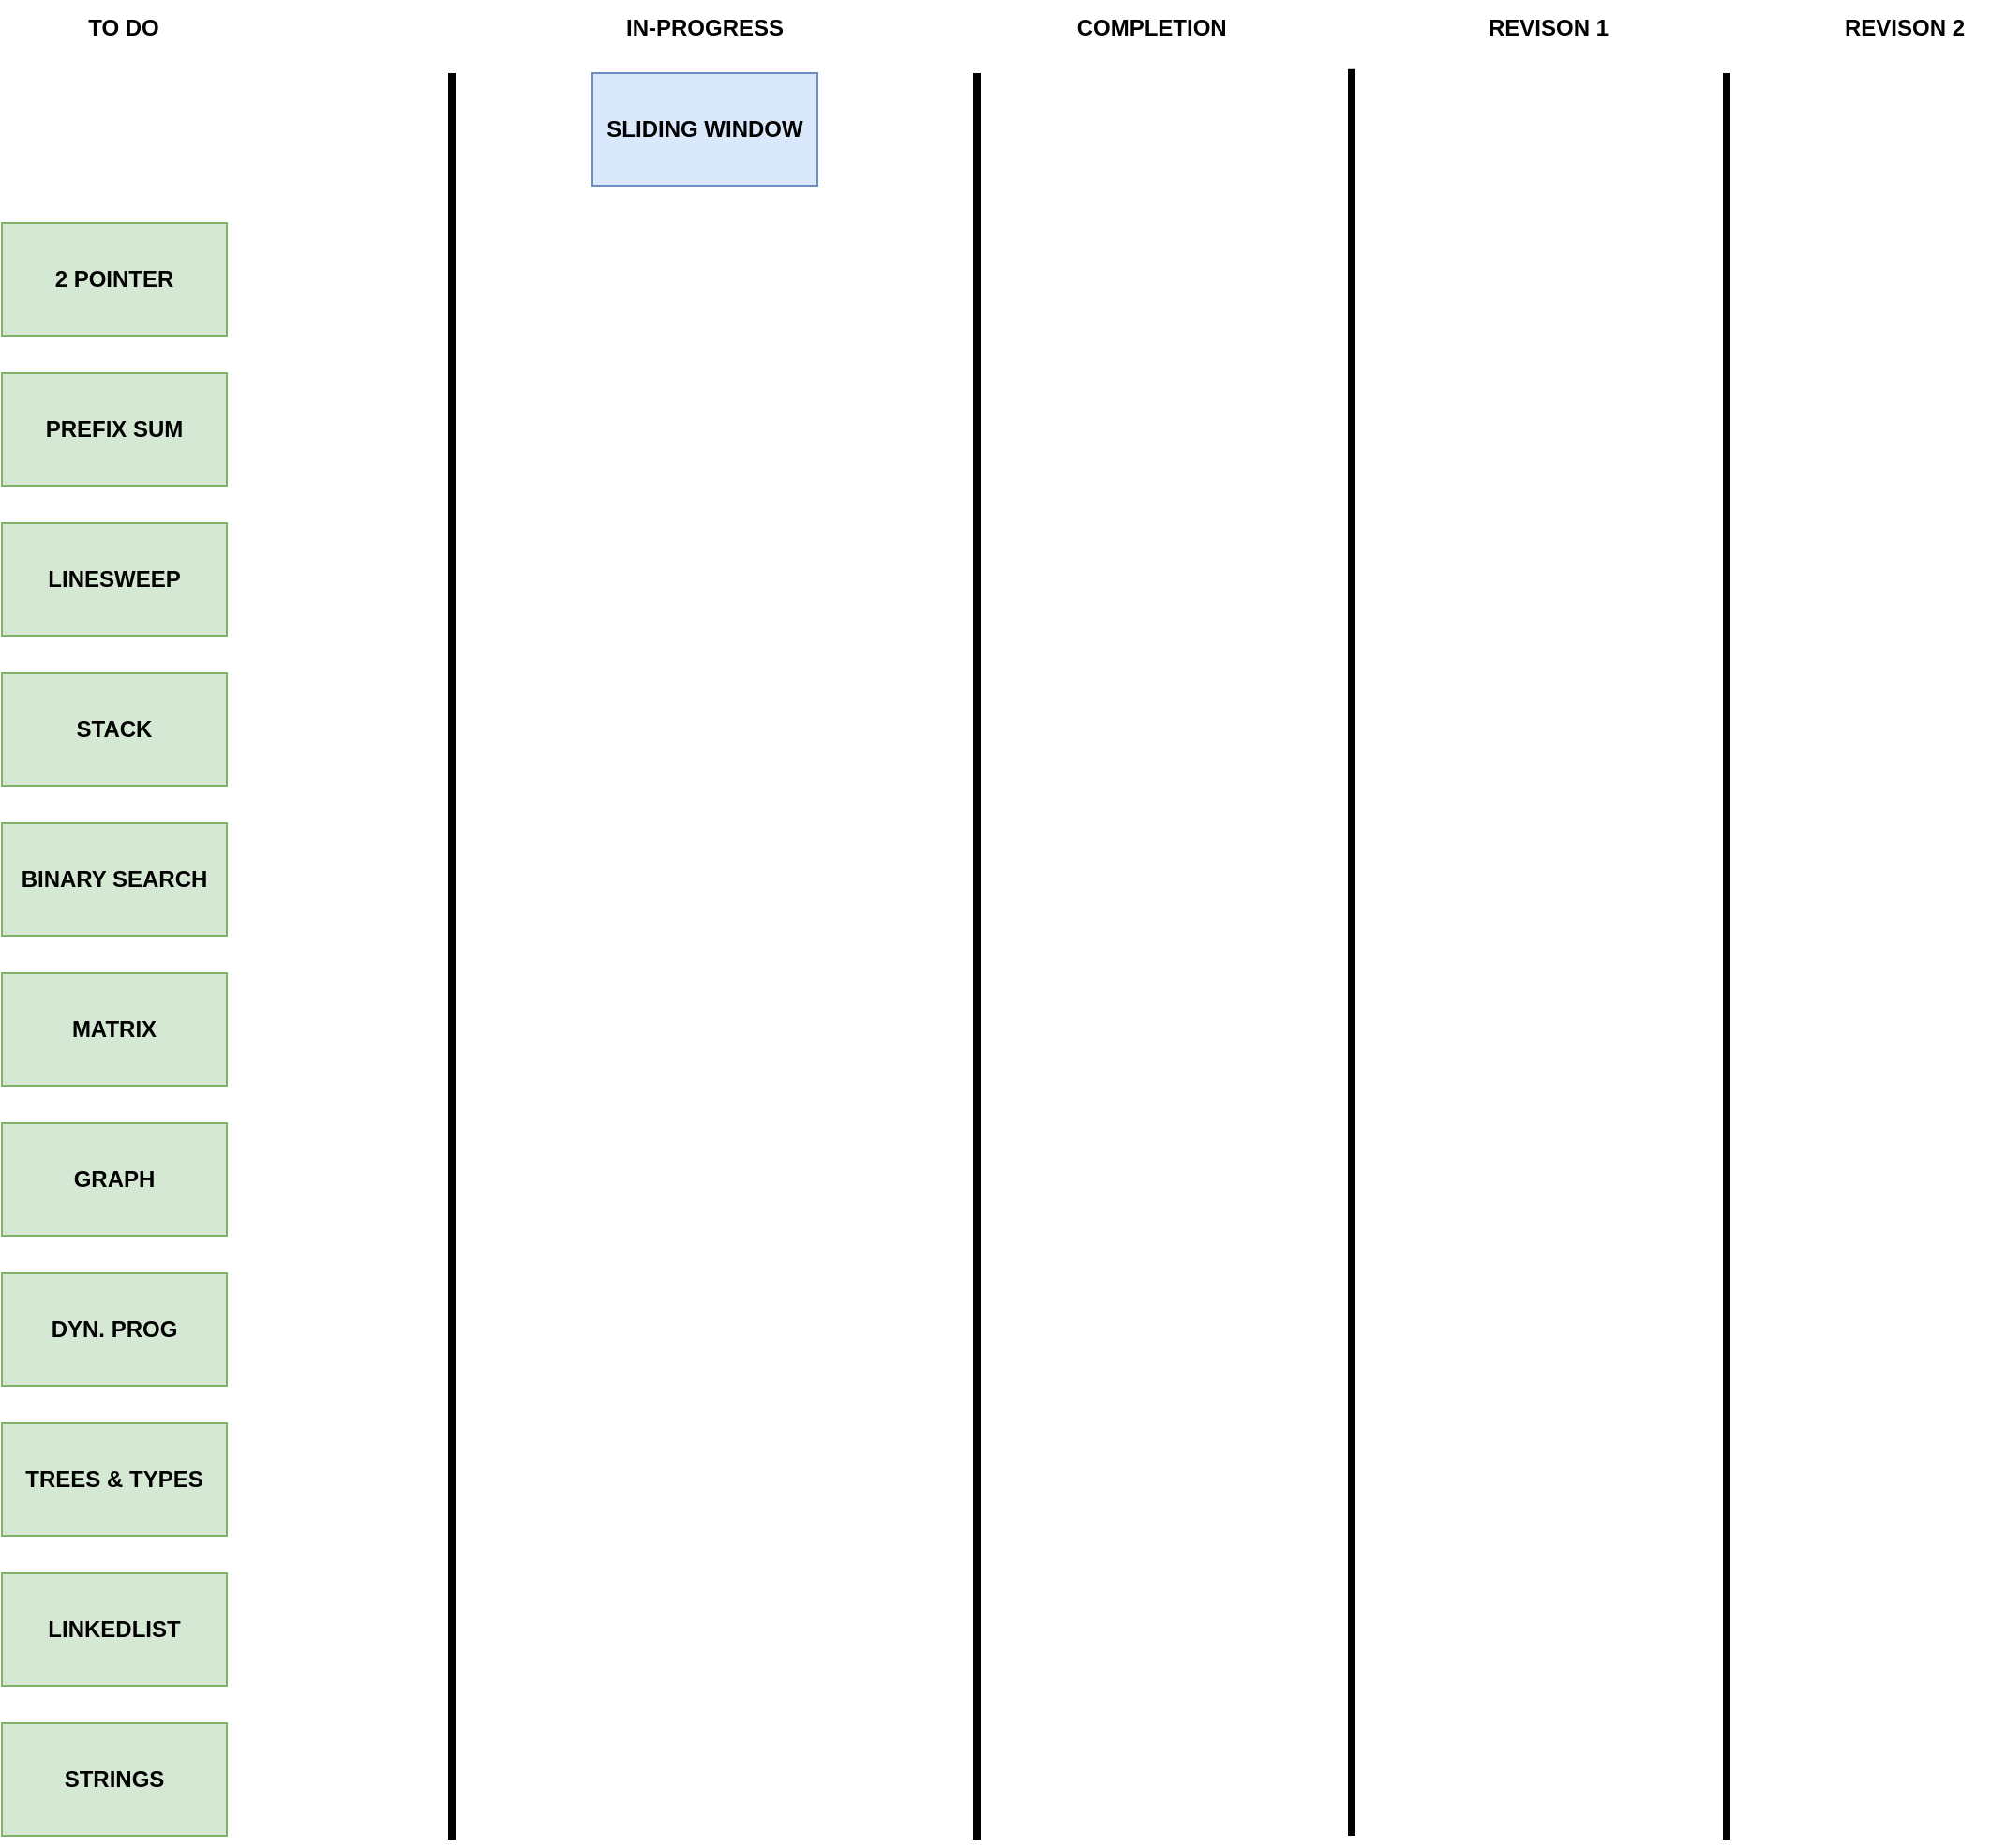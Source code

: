 <mxfile version="26.0.11">
  <diagram name="Page-1" id="svBv-zBPLVtbtiTf6Jia">
    <mxGraphModel dx="1400" dy="824" grid="1" gridSize="10" guides="1" tooltips="1" connect="1" arrows="1" fold="1" page="1" pageScale="1" pageWidth="1200" pageHeight="1600" math="0" shadow="0">
      <root>
        <mxCell id="0" />
        <mxCell id="1" parent="0" />
        <mxCell id="3AZIx9r4ZMq2hVfcq7Wi-1" value="&lt;b&gt;SLIDING WINDOW&lt;/b&gt;" style="rounded=0;whiteSpace=wrap;html=1;fillColor=#dae8fc;strokeColor=#6c8ebf;" vertex="1" parent="1">
          <mxGeometry x="395" y="79" width="120" height="60" as="geometry" />
        </mxCell>
        <mxCell id="3AZIx9r4ZMq2hVfcq7Wi-2" value="&lt;b&gt;PREFIX SUM&lt;/b&gt;" style="rounded=0;whiteSpace=wrap;html=1;fillColor=#d5e8d4;strokeColor=#82b366;" vertex="1" parent="1">
          <mxGeometry x="80" y="239" width="120" height="60" as="geometry" />
        </mxCell>
        <mxCell id="3AZIx9r4ZMq2hVfcq7Wi-3" value="&lt;b&gt;LINESWEEP&lt;/b&gt;" style="rounded=0;whiteSpace=wrap;html=1;fillColor=#d5e8d4;strokeColor=#82b366;" vertex="1" parent="1">
          <mxGeometry x="80" y="319" width="120" height="60" as="geometry" />
        </mxCell>
        <mxCell id="3AZIx9r4ZMq2hVfcq7Wi-4" value="&lt;b&gt;STACK&lt;/b&gt;" style="rounded=0;whiteSpace=wrap;html=1;fillColor=#d5e8d4;strokeColor=#82b366;" vertex="1" parent="1">
          <mxGeometry x="80" y="399" width="120" height="60" as="geometry" />
        </mxCell>
        <mxCell id="3AZIx9r4ZMq2hVfcq7Wi-5" value="&lt;b&gt;BINARY SEARCH&lt;/b&gt;" style="rounded=0;whiteSpace=wrap;html=1;fillColor=#d5e8d4;strokeColor=#82b366;" vertex="1" parent="1">
          <mxGeometry x="80" y="479" width="120" height="60" as="geometry" />
        </mxCell>
        <mxCell id="3AZIx9r4ZMq2hVfcq7Wi-6" value="&lt;b&gt;2 POINTER&lt;/b&gt;" style="rounded=0;whiteSpace=wrap;html=1;fillColor=#d5e8d4;strokeColor=#82b366;" vertex="1" parent="1">
          <mxGeometry x="80" y="159" width="120" height="60" as="geometry" />
        </mxCell>
        <mxCell id="3AZIx9r4ZMq2hVfcq7Wi-7" value="&lt;b&gt;MATRIX&lt;/b&gt;" style="rounded=0;whiteSpace=wrap;html=1;fillColor=#d5e8d4;strokeColor=#82b366;" vertex="1" parent="1">
          <mxGeometry x="80" y="559" width="120" height="60" as="geometry" />
        </mxCell>
        <mxCell id="3AZIx9r4ZMq2hVfcq7Wi-8" value="&lt;b&gt;GRAPH&lt;/b&gt;" style="rounded=0;whiteSpace=wrap;html=1;fillColor=#d5e8d4;strokeColor=#82b366;" vertex="1" parent="1">
          <mxGeometry x="80" y="639" width="120" height="60" as="geometry" />
        </mxCell>
        <mxCell id="3AZIx9r4ZMq2hVfcq7Wi-9" value="&lt;b&gt;DYN. PROG&lt;/b&gt;" style="rounded=0;whiteSpace=wrap;html=1;fillColor=#d5e8d4;strokeColor=#82b366;" vertex="1" parent="1">
          <mxGeometry x="80" y="719" width="120" height="60" as="geometry" />
        </mxCell>
        <mxCell id="3AZIx9r4ZMq2hVfcq7Wi-10" value="&lt;b&gt;TREES &amp;amp; TYPES&lt;/b&gt;" style="rounded=0;whiteSpace=wrap;html=1;fillColor=#d5e8d4;strokeColor=#82b366;" vertex="1" parent="1">
          <mxGeometry x="80" y="799" width="120" height="60" as="geometry" />
        </mxCell>
        <mxCell id="3AZIx9r4ZMq2hVfcq7Wi-11" value="&lt;b&gt;LINKEDLIST&lt;/b&gt;" style="rounded=0;whiteSpace=wrap;html=1;fillColor=#d5e8d4;strokeColor=#82b366;" vertex="1" parent="1">
          <mxGeometry x="80" y="879" width="120" height="60" as="geometry" />
        </mxCell>
        <mxCell id="3AZIx9r4ZMq2hVfcq7Wi-12" value="&lt;b&gt;STRINGS&lt;/b&gt;" style="rounded=0;whiteSpace=wrap;html=1;fillColor=#d5e8d4;strokeColor=#82b366;" vertex="1" parent="1">
          <mxGeometry x="80" y="959" width="120" height="60" as="geometry" />
        </mxCell>
        <mxCell id="3AZIx9r4ZMq2hVfcq7Wi-13" value="" style="endArrow=none;html=1;rounded=0;strokeWidth=4;" edge="1" parent="1">
          <mxGeometry width="50" height="50" relative="1" as="geometry">
            <mxPoint x="320" y="79" as="sourcePoint" />
            <mxPoint x="320" y="1021.133" as="targetPoint" />
          </mxGeometry>
        </mxCell>
        <mxCell id="3AZIx9r4ZMq2hVfcq7Wi-14" value="" style="endArrow=none;html=1;rounded=0;strokeWidth=4;" edge="1" parent="1">
          <mxGeometry width="50" height="50" relative="1" as="geometry">
            <mxPoint x="600" y="79" as="sourcePoint" />
            <mxPoint x="600" y="1021.133" as="targetPoint" />
          </mxGeometry>
        </mxCell>
        <mxCell id="3AZIx9r4ZMq2hVfcq7Wi-15" value="&lt;b&gt;IN-PROGRESS&lt;/b&gt;" style="text;strokeColor=none;align=center;fillColor=none;html=1;verticalAlign=middle;whiteSpace=wrap;rounded=0;" vertex="1" parent="1">
          <mxGeometry x="410" y="40" width="90" height="30" as="geometry" />
        </mxCell>
        <mxCell id="3AZIx9r4ZMq2hVfcq7Wi-16" value="&lt;b&gt;TO DO&lt;/b&gt;" style="text;strokeColor=none;align=center;fillColor=none;html=1;verticalAlign=middle;whiteSpace=wrap;rounded=0;" vertex="1" parent="1">
          <mxGeometry x="100" y="40" width="90" height="30" as="geometry" />
        </mxCell>
        <mxCell id="3AZIx9r4ZMq2hVfcq7Wi-17" value="&lt;b&gt;COMPLETION&amp;nbsp;&lt;/b&gt;" style="text;strokeColor=none;align=center;fillColor=none;html=1;verticalAlign=middle;whiteSpace=wrap;rounded=0;" vertex="1" parent="1">
          <mxGeometry x="650" y="40" width="90" height="30" as="geometry" />
        </mxCell>
        <mxCell id="3AZIx9r4ZMq2hVfcq7Wi-18" value="" style="endArrow=none;html=1;rounded=0;strokeWidth=4;" edge="1" parent="1">
          <mxGeometry width="50" height="50" relative="1" as="geometry">
            <mxPoint x="800" y="76.87" as="sourcePoint" />
            <mxPoint x="800" y="1019.003" as="targetPoint" />
          </mxGeometry>
        </mxCell>
        <mxCell id="3AZIx9r4ZMq2hVfcq7Wi-19" value="" style="endArrow=none;html=1;rounded=0;strokeWidth=4;" edge="1" parent="1">
          <mxGeometry width="50" height="50" relative="1" as="geometry">
            <mxPoint x="1000" y="79" as="sourcePoint" />
            <mxPoint x="1000" y="1021.133" as="targetPoint" />
          </mxGeometry>
        </mxCell>
        <mxCell id="3AZIx9r4ZMq2hVfcq7Wi-20" value="&lt;b&gt;REVISON 1&lt;/b&gt;" style="text;strokeColor=none;align=center;fillColor=none;html=1;verticalAlign=middle;whiteSpace=wrap;rounded=0;" vertex="1" parent="1">
          <mxGeometry x="860" y="40" width="90" height="30" as="geometry" />
        </mxCell>
        <mxCell id="3AZIx9r4ZMq2hVfcq7Wi-21" value="&lt;b&gt;REVISON 2&lt;/b&gt;" style="text;strokeColor=none;align=center;fillColor=none;html=1;verticalAlign=middle;whiteSpace=wrap;rounded=0;" vertex="1" parent="1">
          <mxGeometry x="1050" y="40" width="90" height="30" as="geometry" />
        </mxCell>
      </root>
    </mxGraphModel>
  </diagram>
</mxfile>
